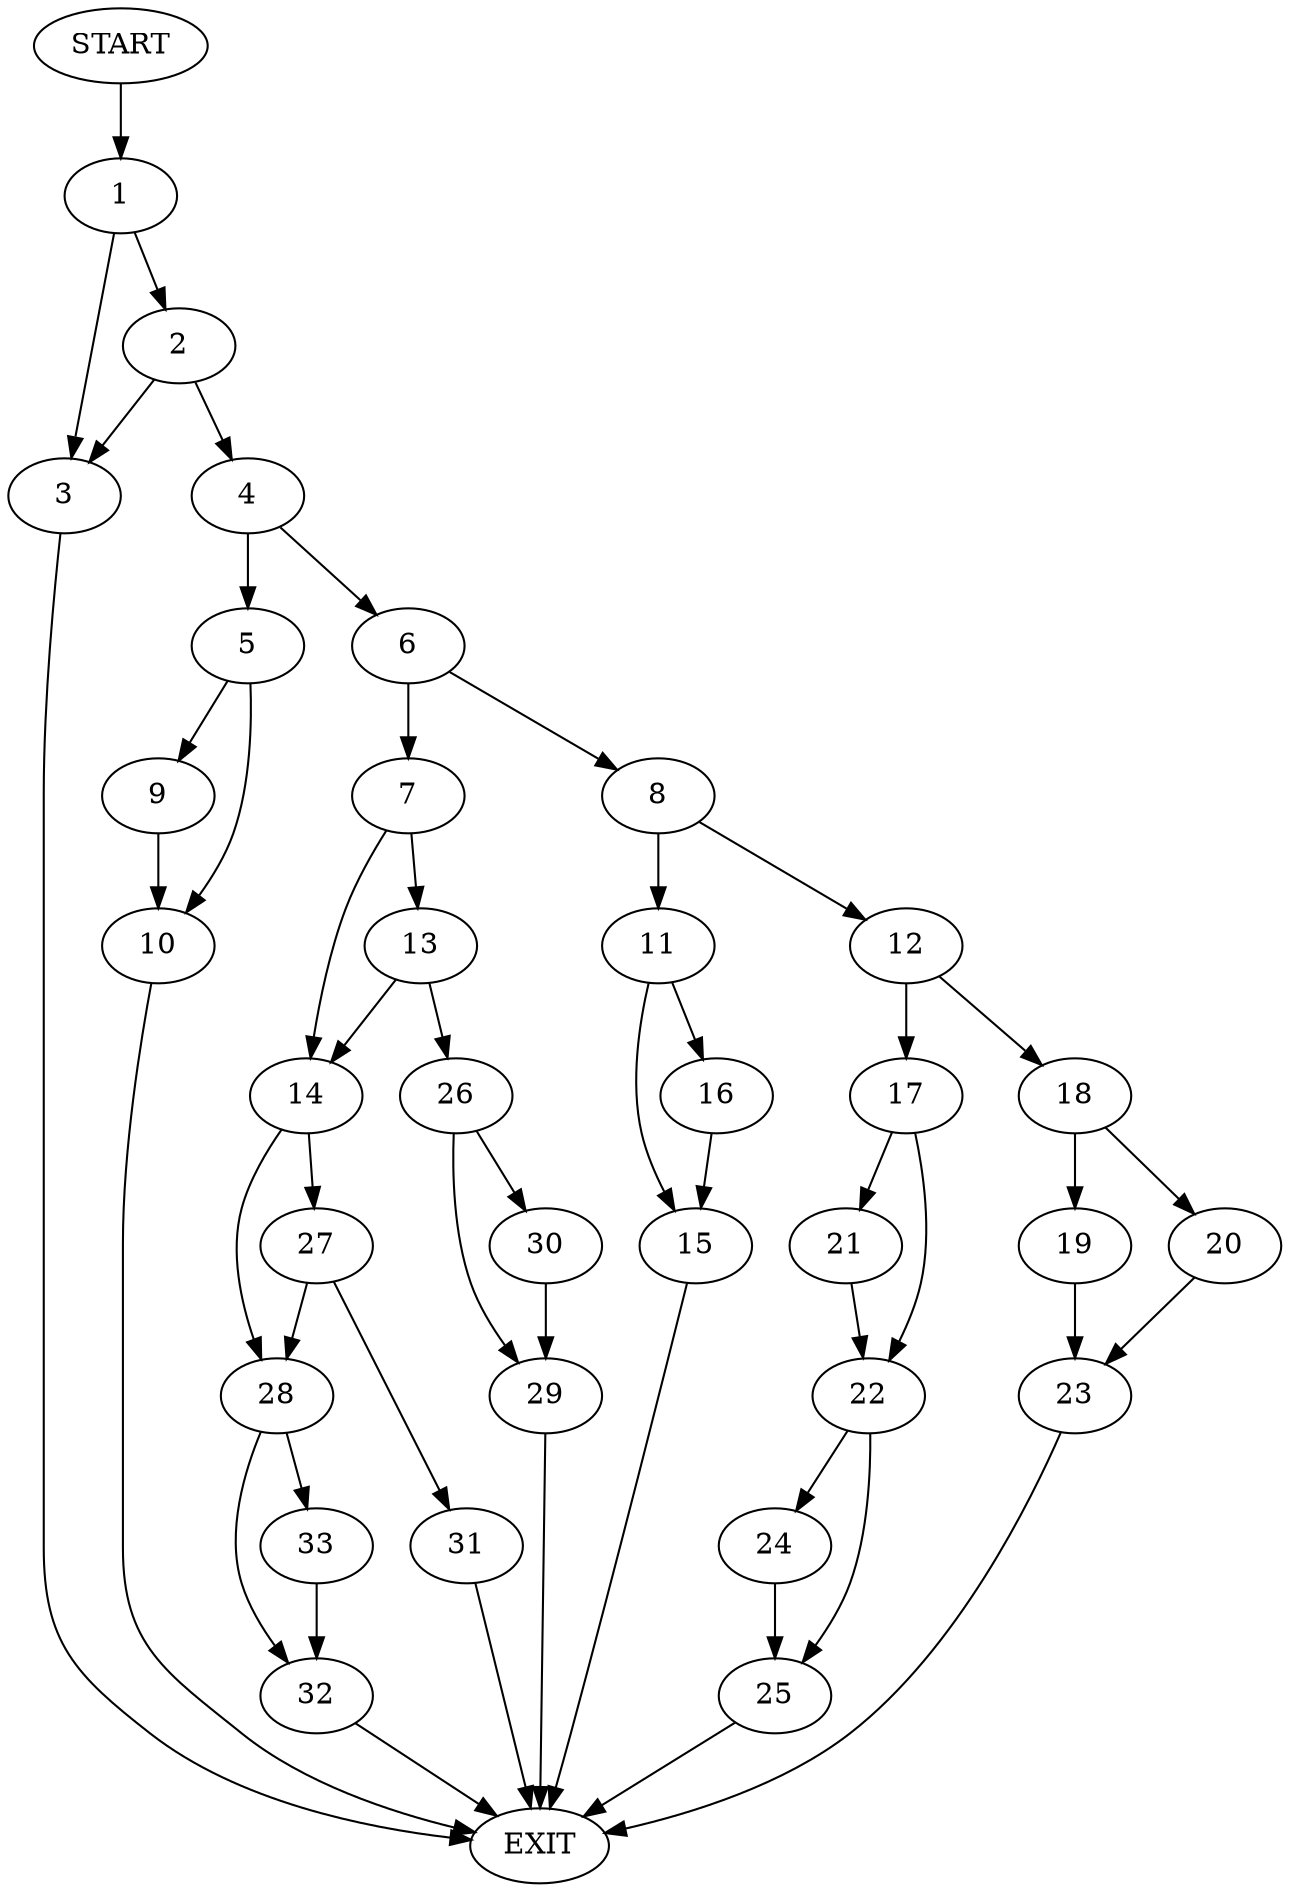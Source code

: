 digraph {
0 [label="START"]
34 [label="EXIT"]
0 -> 1
1 -> 2
1 -> 3
2 -> 4
2 -> 3
3 -> 34
4 -> 5
4 -> 6
6 -> 7
6 -> 8
5 -> 9
5 -> 10
9 -> 10
10 -> 34
8 -> 11
8 -> 12
7 -> 13
7 -> 14
11 -> 15
11 -> 16
12 -> 17
12 -> 18
15 -> 34
16 -> 15
18 -> 19
18 -> 20
17 -> 21
17 -> 22
20 -> 23
19 -> 23
23 -> 34
22 -> 24
22 -> 25
21 -> 22
25 -> 34
24 -> 25
13 -> 14
13 -> 26
14 -> 27
14 -> 28
26 -> 29
26 -> 30
29 -> 34
30 -> 29
27 -> 31
27 -> 28
28 -> 32
28 -> 33
31 -> 34
32 -> 34
33 -> 32
}

